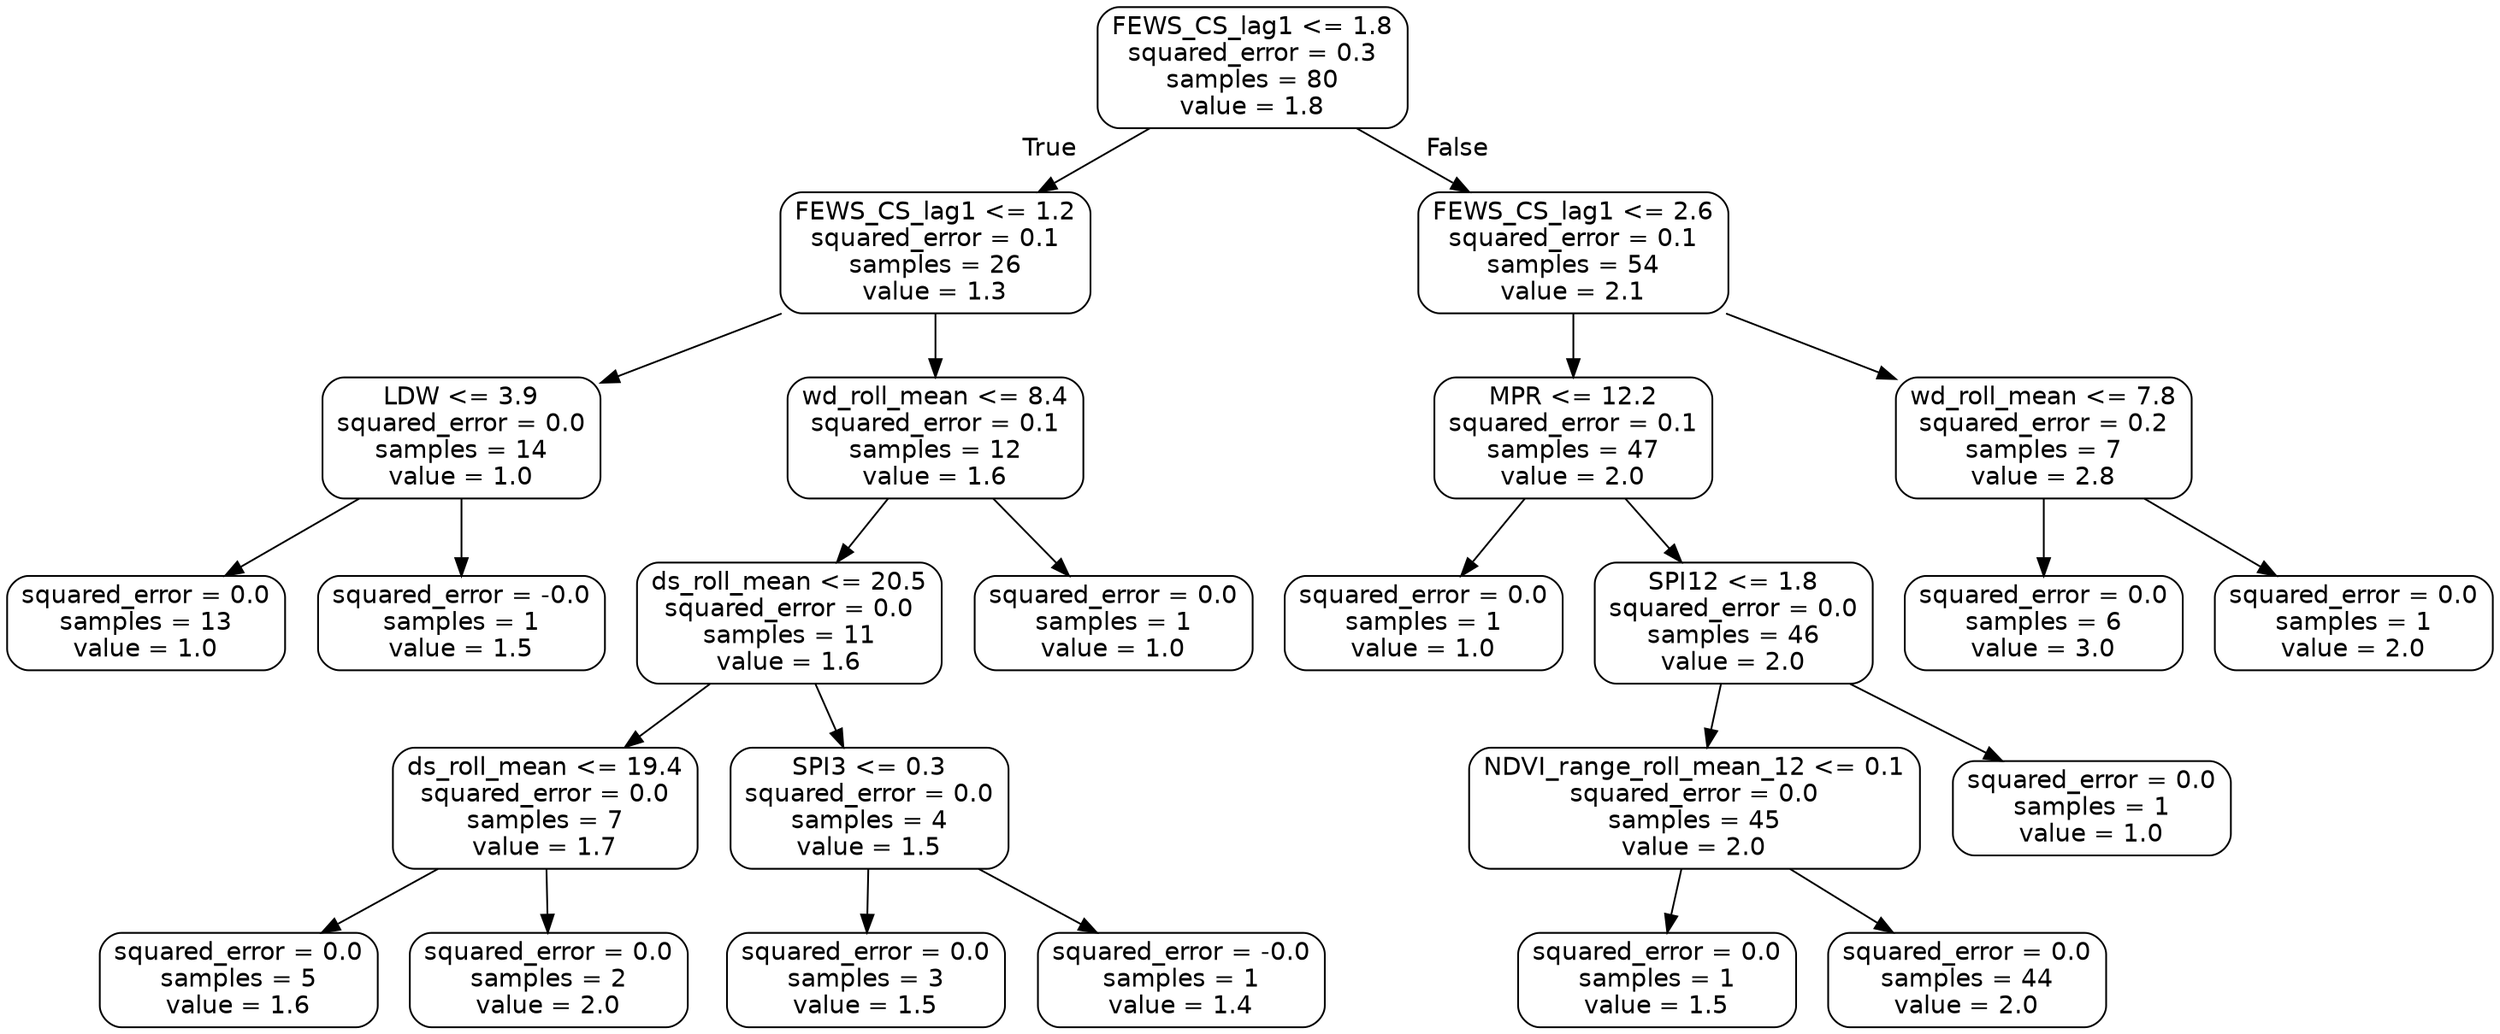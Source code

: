 digraph Tree {
node [shape=box, style="rounded", color="black", fontname="helvetica"] ;
edge [fontname="helvetica"] ;
0 [label="FEWS_CS_lag1 <= 1.8\nsquared_error = 0.3\nsamples = 80\nvalue = 1.8"] ;
1 [label="FEWS_CS_lag1 <= 1.2\nsquared_error = 0.1\nsamples = 26\nvalue = 1.3"] ;
0 -> 1 [labeldistance=2.5, labelangle=45, headlabel="True"] ;
2 [label="LDW <= 3.9\nsquared_error = 0.0\nsamples = 14\nvalue = 1.0"] ;
1 -> 2 ;
3 [label="squared_error = 0.0\nsamples = 13\nvalue = 1.0"] ;
2 -> 3 ;
4 [label="squared_error = -0.0\nsamples = 1\nvalue = 1.5"] ;
2 -> 4 ;
5 [label="wd_roll_mean <= 8.4\nsquared_error = 0.1\nsamples = 12\nvalue = 1.6"] ;
1 -> 5 ;
6 [label="ds_roll_mean <= 20.5\nsquared_error = 0.0\nsamples = 11\nvalue = 1.6"] ;
5 -> 6 ;
7 [label="ds_roll_mean <= 19.4\nsquared_error = 0.0\nsamples = 7\nvalue = 1.7"] ;
6 -> 7 ;
8 [label="squared_error = 0.0\nsamples = 5\nvalue = 1.6"] ;
7 -> 8 ;
9 [label="squared_error = 0.0\nsamples = 2\nvalue = 2.0"] ;
7 -> 9 ;
10 [label="SPI3 <= 0.3\nsquared_error = 0.0\nsamples = 4\nvalue = 1.5"] ;
6 -> 10 ;
11 [label="squared_error = 0.0\nsamples = 3\nvalue = 1.5"] ;
10 -> 11 ;
12 [label="squared_error = -0.0\nsamples = 1\nvalue = 1.4"] ;
10 -> 12 ;
13 [label="squared_error = 0.0\nsamples = 1\nvalue = 1.0"] ;
5 -> 13 ;
14 [label="FEWS_CS_lag1 <= 2.6\nsquared_error = 0.1\nsamples = 54\nvalue = 2.1"] ;
0 -> 14 [labeldistance=2.5, labelangle=-45, headlabel="False"] ;
15 [label="MPR <= 12.2\nsquared_error = 0.1\nsamples = 47\nvalue = 2.0"] ;
14 -> 15 ;
16 [label="squared_error = 0.0\nsamples = 1\nvalue = 1.0"] ;
15 -> 16 ;
17 [label="SPI12 <= 1.8\nsquared_error = 0.0\nsamples = 46\nvalue = 2.0"] ;
15 -> 17 ;
18 [label="NDVI_range_roll_mean_12 <= 0.1\nsquared_error = 0.0\nsamples = 45\nvalue = 2.0"] ;
17 -> 18 ;
19 [label="squared_error = 0.0\nsamples = 1\nvalue = 1.5"] ;
18 -> 19 ;
20 [label="squared_error = 0.0\nsamples = 44\nvalue = 2.0"] ;
18 -> 20 ;
21 [label="squared_error = 0.0\nsamples = 1\nvalue = 1.0"] ;
17 -> 21 ;
22 [label="wd_roll_mean <= 7.8\nsquared_error = 0.2\nsamples = 7\nvalue = 2.8"] ;
14 -> 22 ;
23 [label="squared_error = 0.0\nsamples = 6\nvalue = 3.0"] ;
22 -> 23 ;
24 [label="squared_error = 0.0\nsamples = 1\nvalue = 2.0"] ;
22 -> 24 ;
}